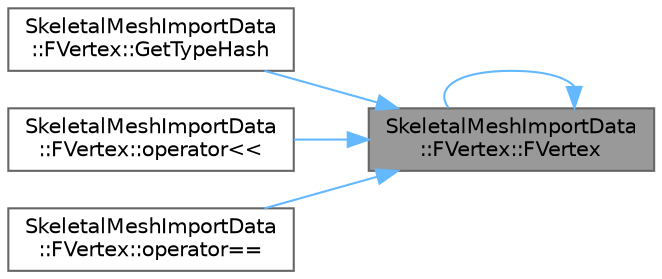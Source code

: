 digraph "SkeletalMeshImportData::FVertex::FVertex"
{
 // INTERACTIVE_SVG=YES
 // LATEX_PDF_SIZE
  bgcolor="transparent";
  edge [fontname=Helvetica,fontsize=10,labelfontname=Helvetica,labelfontsize=10];
  node [fontname=Helvetica,fontsize=10,shape=box,height=0.2,width=0.4];
  rankdir="RL";
  Node1 [id="Node000001",label="SkeletalMeshImportData\l::FVertex::FVertex",height=0.2,width=0.4,color="gray40", fillcolor="grey60", style="filled", fontcolor="black",tooltip=" "];
  Node1 -> Node1 [id="edge1_Node000001_Node000001",dir="back",color="steelblue1",style="solid",tooltip=" "];
  Node1 -> Node2 [id="edge2_Node000001_Node000002",dir="back",color="steelblue1",style="solid",tooltip=" "];
  Node2 [id="Node000002",label="SkeletalMeshImportData\l::FVertex::GetTypeHash",height=0.2,width=0.4,color="grey40", fillcolor="white", style="filled",URL="$d2/dba/structSkeletalMeshImportData_1_1FVertex.html#aa5d5c33fd97d898f3a2c9cc3cecc7d09",tooltip=" "];
  Node1 -> Node3 [id="edge3_Node000001_Node000003",dir="back",color="steelblue1",style="solid",tooltip=" "];
  Node3 [id="Node000003",label="SkeletalMeshImportData\l::FVertex::operator\<\<",height=0.2,width=0.4,color="grey40", fillcolor="white", style="filled",URL="$d2/dba/structSkeletalMeshImportData_1_1FVertex.html#a44a3366e6e6dce382cdeef6027249ff8",tooltip=" "];
  Node1 -> Node4 [id="edge4_Node000001_Node000004",dir="back",color="steelblue1",style="solid",tooltip=" "];
  Node4 [id="Node000004",label="SkeletalMeshImportData\l::FVertex::operator==",height=0.2,width=0.4,color="grey40", fillcolor="white", style="filled",URL="$d2/dba/structSkeletalMeshImportData_1_1FVertex.html#af22bbe972ae2c98c6ca8b86b1ea9e65f",tooltip=" "];
}
